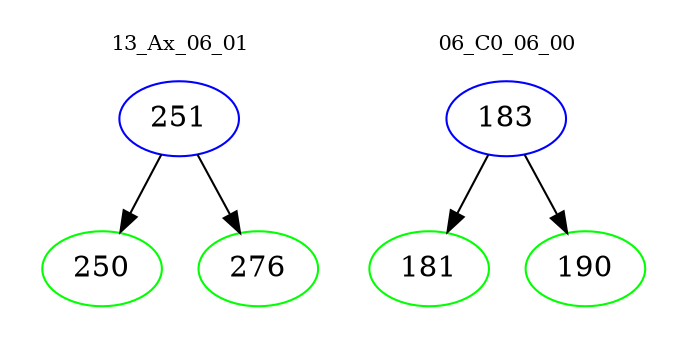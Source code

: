 digraph{
subgraph cluster_0 {
color = white
label = "13_Ax_06_01";
fontsize=10;
T0_251 [label="251", color="blue"]
T0_251 -> T0_250 [color="black"]
T0_250 [label="250", color="green"]
T0_251 -> T0_276 [color="black"]
T0_276 [label="276", color="green"]
}
subgraph cluster_1 {
color = white
label = "06_C0_06_00";
fontsize=10;
T1_183 [label="183", color="blue"]
T1_183 -> T1_181 [color="black"]
T1_181 [label="181", color="green"]
T1_183 -> T1_190 [color="black"]
T1_190 [label="190", color="green"]
}
}

